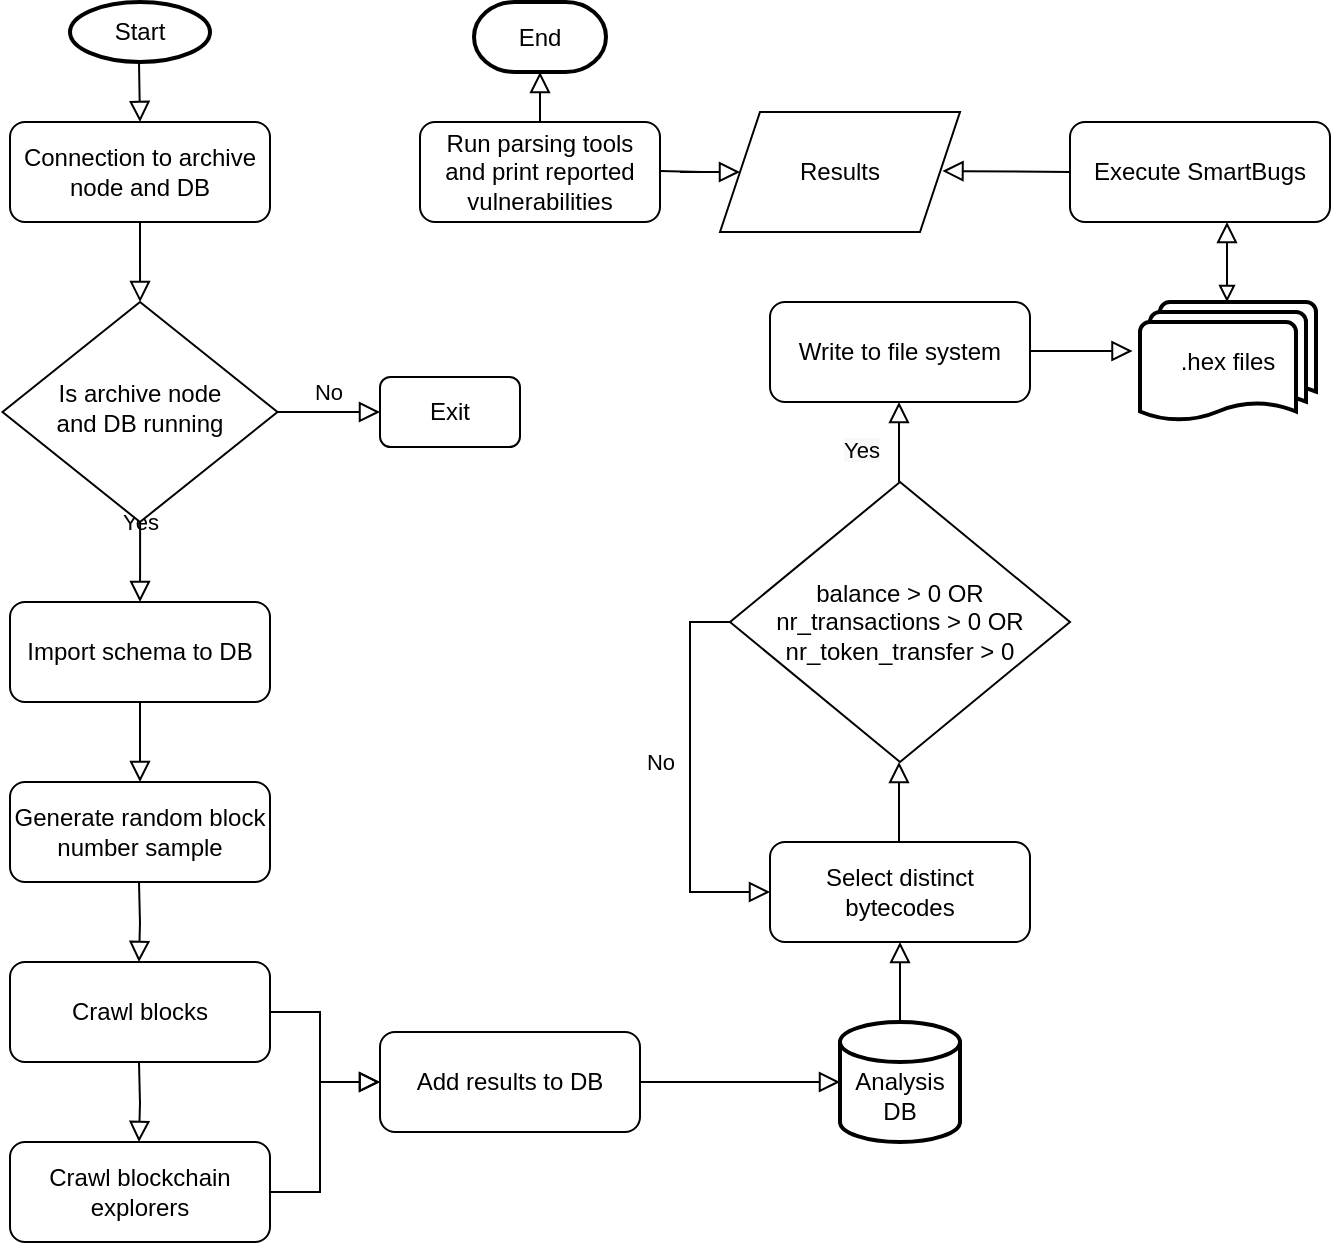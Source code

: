 <mxfile version="20.2.6" type="device"><diagram id="C5RBs43oDa-KdzZeNtuy" name="Page-1"><mxGraphModel dx="1018" dy="658" grid="1" gridSize="10" guides="1" tooltips="1" connect="1" arrows="1" fold="1" page="1" pageScale="1" pageWidth="827" pageHeight="1169" math="0" shadow="0"><root><mxCell id="WIyWlLk6GJQsqaUBKTNV-0"/><mxCell id="WIyWlLk6GJQsqaUBKTNV-1" parent="WIyWlLk6GJQsqaUBKTNV-0"/><mxCell id="WIyWlLk6GJQsqaUBKTNV-2" value="" style="rounded=0;html=1;jettySize=auto;orthogonalLoop=1;fontSize=11;endArrow=block;endFill=0;endSize=8;strokeWidth=1;shadow=0;labelBackgroundColor=none;edgeStyle=orthogonalEdgeStyle;" parent="WIyWlLk6GJQsqaUBKTNV-1" source="WIyWlLk6GJQsqaUBKTNV-3" target="WIyWlLk6GJQsqaUBKTNV-6" edge="1"><mxGeometry relative="1" as="geometry"/></mxCell><mxCell id="WIyWlLk6GJQsqaUBKTNV-3" value="Connection to archive node and DB" style="rounded=1;whiteSpace=wrap;html=1;fontSize=12;glass=0;strokeWidth=1;shadow=0;" parent="WIyWlLk6GJQsqaUBKTNV-1" vertex="1"><mxGeometry x="155" y="80" width="130" height="50" as="geometry"/></mxCell><mxCell id="WIyWlLk6GJQsqaUBKTNV-4" value="Yes" style="rounded=0;html=1;jettySize=auto;orthogonalLoop=1;fontSize=11;endArrow=block;endFill=0;endSize=8;strokeWidth=1;shadow=0;labelBackgroundColor=none;edgeStyle=orthogonalEdgeStyle;" parent="WIyWlLk6GJQsqaUBKTNV-1" source="WIyWlLk6GJQsqaUBKTNV-6" edge="1"><mxGeometry y="20" relative="1" as="geometry"><mxPoint as="offset"/><mxPoint x="220" y="320" as="targetPoint"/></mxGeometry></mxCell><mxCell id="WIyWlLk6GJQsqaUBKTNV-5" value="No" style="edgeStyle=orthogonalEdgeStyle;rounded=0;html=1;jettySize=auto;orthogonalLoop=1;fontSize=11;endArrow=block;endFill=0;endSize=8;strokeWidth=1;shadow=0;labelBackgroundColor=none;" parent="WIyWlLk6GJQsqaUBKTNV-1" source="WIyWlLk6GJQsqaUBKTNV-6" target="WIyWlLk6GJQsqaUBKTNV-7" edge="1"><mxGeometry y="10" relative="1" as="geometry"><mxPoint as="offset"/></mxGeometry></mxCell><mxCell id="WIyWlLk6GJQsqaUBKTNV-6" value="Is archive node &lt;br&gt;and DB running" style="rhombus;whiteSpace=wrap;html=1;shadow=0;fontFamily=Helvetica;fontSize=12;align=center;strokeWidth=1;spacing=6;spacingTop=-4;" parent="WIyWlLk6GJQsqaUBKTNV-1" vertex="1"><mxGeometry x="151.25" y="170" width="137.5" height="110" as="geometry"/></mxCell><mxCell id="WIyWlLk6GJQsqaUBKTNV-7" value="Exit" style="rounded=1;whiteSpace=wrap;html=1;fontSize=12;glass=0;strokeWidth=1;shadow=0;" parent="WIyWlLk6GJQsqaUBKTNV-1" vertex="1"><mxGeometry x="340" y="207.5" width="70" height="35" as="geometry"/></mxCell><mxCell id="NZ1DcmfOKmZIH-9AbydE-3" value="" style="rounded=0;html=1;jettySize=auto;orthogonalLoop=1;fontSize=11;endArrow=block;endFill=0;endSize=8;strokeWidth=1;shadow=0;labelBackgroundColor=none;edgeStyle=orthogonalEdgeStyle;" parent="WIyWlLk6GJQsqaUBKTNV-1" edge="1"><mxGeometry relative="1" as="geometry"><mxPoint x="219.5" y="50" as="sourcePoint"/><mxPoint x="220" y="80" as="targetPoint"/></mxGeometry></mxCell><mxCell id="NZ1DcmfOKmZIH-9AbydE-7" value="Import schema to DB" style="rounded=1;whiteSpace=wrap;html=1;fontSize=12;glass=0;strokeWidth=1;shadow=0;" parent="WIyWlLk6GJQsqaUBKTNV-1" vertex="1"><mxGeometry x="155" y="320" width="130" height="50" as="geometry"/></mxCell><mxCell id="NZ1DcmfOKmZIH-9AbydE-9" value="Generate random block number sample" style="rounded=1;whiteSpace=wrap;html=1;fontSize=12;glass=0;strokeWidth=1;shadow=0;" parent="WIyWlLk6GJQsqaUBKTNV-1" vertex="1"><mxGeometry x="155" y="410" width="130" height="50" as="geometry"/></mxCell><mxCell id="NZ1DcmfOKmZIH-9AbydE-10" value="" style="rounded=0;html=1;jettySize=auto;orthogonalLoop=1;fontSize=11;endArrow=block;endFill=0;endSize=8;strokeWidth=1;shadow=0;labelBackgroundColor=none;edgeStyle=orthogonalEdgeStyle;exitX=0.5;exitY=1;exitDx=0;exitDy=0;entryX=0.5;entryY=0;entryDx=0;entryDy=0;" parent="WIyWlLk6GJQsqaUBKTNV-1" source="NZ1DcmfOKmZIH-9AbydE-7" target="NZ1DcmfOKmZIH-9AbydE-9" edge="1"><mxGeometry relative="1" as="geometry"><mxPoint x="110" y="370" as="sourcePoint"/><mxPoint x="110.1" y="410.08" as="targetPoint"/></mxGeometry></mxCell><mxCell id="NZ1DcmfOKmZIH-9AbydE-12" value="" style="strokeWidth=2;html=1;shape=mxgraph.flowchart.start_1;whiteSpace=wrap;" parent="WIyWlLk6GJQsqaUBKTNV-1" vertex="1"><mxGeometry x="185" y="20" width="70" height="30" as="geometry"/></mxCell><mxCell id="NZ1DcmfOKmZIH-9AbydE-13" value="Start" style="text;html=1;strokeColor=none;fillColor=none;align=center;verticalAlign=middle;whiteSpace=wrap;rounded=0;" parent="WIyWlLk6GJQsqaUBKTNV-1" vertex="1"><mxGeometry x="190" y="20" width="60" height="30" as="geometry"/></mxCell><mxCell id="NZ1DcmfOKmZIH-9AbydE-16" value="Crawl blocks" style="rounded=1;whiteSpace=wrap;html=1;fontSize=12;glass=0;strokeWidth=1;shadow=0;" parent="WIyWlLk6GJQsqaUBKTNV-1" vertex="1"><mxGeometry x="155" y="500" width="130" height="50" as="geometry"/></mxCell><mxCell id="NZ1DcmfOKmZIH-9AbydE-17" value="" style="rounded=0;html=1;jettySize=auto;orthogonalLoop=1;fontSize=11;endArrow=block;endFill=0;endSize=8;strokeWidth=1;shadow=0;labelBackgroundColor=none;edgeStyle=orthogonalEdgeStyle;exitX=0.5;exitY=1;exitDx=0;exitDy=0;entryX=0.5;entryY=0;entryDx=0;entryDy=0;" parent="WIyWlLk6GJQsqaUBKTNV-1" edge="1"><mxGeometry relative="1" as="geometry"><mxPoint x="219.5" y="460" as="sourcePoint"/><mxPoint x="219.5" y="500" as="targetPoint"/></mxGeometry></mxCell><mxCell id="NZ1DcmfOKmZIH-9AbydE-19" value="&lt;br&gt;Analysis&lt;br&gt;DB" style="strokeWidth=2;html=1;shape=mxgraph.flowchart.database;whiteSpace=wrap;" parent="WIyWlLk6GJQsqaUBKTNV-1" vertex="1"><mxGeometry x="570" y="530" width="60" height="60" as="geometry"/></mxCell><mxCell id="NZ1DcmfOKmZIH-9AbydE-23" value="Add results to DB" style="rounded=1;whiteSpace=wrap;html=1;fontSize=12;glass=0;strokeWidth=1;shadow=0;" parent="WIyWlLk6GJQsqaUBKTNV-1" vertex="1"><mxGeometry x="340" y="535" width="130" height="50" as="geometry"/></mxCell><mxCell id="NZ1DcmfOKmZIH-9AbydE-24" value="" style="rounded=0;html=1;jettySize=auto;orthogonalLoop=1;fontSize=11;endArrow=block;endFill=0;endSize=8;strokeWidth=1;shadow=0;labelBackgroundColor=none;edgeStyle=orthogonalEdgeStyle;exitX=1;exitY=0.5;exitDx=0;exitDy=0;" parent="WIyWlLk6GJQsqaUBKTNV-1" source="NZ1DcmfOKmZIH-9AbydE-16" edge="1"><mxGeometry relative="1" as="geometry"><mxPoint x="320" y="500" as="sourcePoint"/><mxPoint x="340" y="560" as="targetPoint"/><Array as="points"><mxPoint x="310" y="525"/><mxPoint x="310" y="560"/></Array></mxGeometry></mxCell><mxCell id="NZ1DcmfOKmZIH-9AbydE-27" value="Crawl blockchain explorers" style="rounded=1;whiteSpace=wrap;html=1;fontSize=12;glass=0;strokeWidth=1;shadow=0;" parent="WIyWlLk6GJQsqaUBKTNV-1" vertex="1"><mxGeometry x="155" y="590" width="130" height="50" as="geometry"/></mxCell><mxCell id="NZ1DcmfOKmZIH-9AbydE-28" value="" style="rounded=0;html=1;jettySize=auto;orthogonalLoop=1;fontSize=11;endArrow=block;endFill=0;endSize=8;strokeWidth=1;shadow=0;labelBackgroundColor=none;edgeStyle=orthogonalEdgeStyle;exitX=0.5;exitY=1;exitDx=0;exitDy=0;entryX=0.5;entryY=0;entryDx=0;entryDy=0;" parent="WIyWlLk6GJQsqaUBKTNV-1" edge="1"><mxGeometry relative="1" as="geometry"><mxPoint x="219.5" y="550" as="sourcePoint"/><mxPoint x="219.5" y="590" as="targetPoint"/></mxGeometry></mxCell><mxCell id="NZ1DcmfOKmZIH-9AbydE-30" value="" style="rounded=0;html=1;jettySize=auto;orthogonalLoop=1;fontSize=11;endArrow=block;endFill=0;endSize=8;strokeWidth=1;shadow=0;labelBackgroundColor=none;edgeStyle=orthogonalEdgeStyle;exitX=1;exitY=0.5;exitDx=0;exitDy=0;" parent="WIyWlLk6GJQsqaUBKTNV-1" source="NZ1DcmfOKmZIH-9AbydE-27" edge="1"><mxGeometry relative="1" as="geometry"><mxPoint x="295" y="535" as="sourcePoint"/><mxPoint x="340" y="560" as="targetPoint"/><Array as="points"><mxPoint x="310" y="615"/><mxPoint x="310" y="560"/></Array></mxGeometry></mxCell><mxCell id="NZ1DcmfOKmZIH-9AbydE-31" value="" style="rounded=0;html=1;jettySize=auto;orthogonalLoop=1;fontSize=11;endArrow=block;endFill=0;endSize=8;strokeWidth=1;shadow=0;labelBackgroundColor=none;edgeStyle=orthogonalEdgeStyle;exitX=1;exitY=0.5;exitDx=0;exitDy=0;entryX=0;entryY=0.5;entryDx=0;entryDy=0;entryPerimeter=0;" parent="WIyWlLk6GJQsqaUBKTNV-1" source="NZ1DcmfOKmZIH-9AbydE-23" target="NZ1DcmfOKmZIH-9AbydE-19" edge="1"><mxGeometry relative="1" as="geometry"><mxPoint x="500" y="560" as="sourcePoint"/><mxPoint x="500" y="600" as="targetPoint"/></mxGeometry></mxCell><mxCell id="NZ1DcmfOKmZIH-9AbydE-32" value="Select distinct bytecodes" style="rounded=1;whiteSpace=wrap;html=1;fontSize=12;glass=0;strokeWidth=1;shadow=0;" parent="WIyWlLk6GJQsqaUBKTNV-1" vertex="1"><mxGeometry x="535" y="440" width="130" height="50" as="geometry"/></mxCell><mxCell id="NZ1DcmfOKmZIH-9AbydE-33" value="" style="rounded=0;html=1;jettySize=auto;orthogonalLoop=1;fontSize=11;endArrow=block;endFill=0;endSize=8;strokeWidth=1;shadow=0;labelBackgroundColor=none;edgeStyle=orthogonalEdgeStyle;exitX=0.5;exitY=0;exitDx=0;exitDy=0;entryX=0.5;entryY=1;entryDx=0;entryDy=0;exitPerimeter=0;" parent="WIyWlLk6GJQsqaUBKTNV-1" source="NZ1DcmfOKmZIH-9AbydE-19" target="NZ1DcmfOKmZIH-9AbydE-32" edge="1"><mxGeometry relative="1" as="geometry"><mxPoint x="510" y="505" as="sourcePoint"/><mxPoint x="510" y="545" as="targetPoint"/><Array as="points"><mxPoint x="600" y="490"/></Array></mxGeometry></mxCell><mxCell id="NZ1DcmfOKmZIH-9AbydE-34" value="balance &amp;gt; 0 OR&lt;br&gt;nr_transactions &amp;gt; 0 OR&lt;br&gt;nr_token_transfer &amp;gt; 0" style="rhombus;whiteSpace=wrap;html=1;verticalAlign=middle;" parent="WIyWlLk6GJQsqaUBKTNV-1" vertex="1"><mxGeometry x="515" y="260" width="170" height="140" as="geometry"/></mxCell><mxCell id="NZ1DcmfOKmZIH-9AbydE-35" value="" style="rounded=0;html=1;jettySize=auto;orthogonalLoop=1;fontSize=11;endArrow=block;endFill=0;endSize=8;strokeWidth=1;shadow=0;labelBackgroundColor=none;edgeStyle=orthogonalEdgeStyle;exitX=0.5;exitY=0;exitDx=0;exitDy=0;entryX=0.5;entryY=1;entryDx=0;entryDy=0;exitPerimeter=0;" parent="WIyWlLk6GJQsqaUBKTNV-1" edge="1"><mxGeometry relative="1" as="geometry"><mxPoint x="599.5" y="440" as="sourcePoint"/><mxPoint x="599.5" y="400" as="targetPoint"/><Array as="points"><mxPoint x="599.5" y="400"/></Array></mxGeometry></mxCell><mxCell id="NZ1DcmfOKmZIH-9AbydE-36" value="No" style="edgeStyle=orthogonalEdgeStyle;rounded=0;html=1;jettySize=auto;orthogonalLoop=1;fontSize=11;endArrow=block;endFill=0;endSize=8;strokeWidth=1;shadow=0;labelBackgroundColor=none;exitX=0;exitY=0.5;exitDx=0;exitDy=0;entryX=0;entryY=0.5;entryDx=0;entryDy=0;" parent="WIyWlLk6GJQsqaUBKTNV-1" source="NZ1DcmfOKmZIH-9AbydE-34" target="NZ1DcmfOKmZIH-9AbydE-32" edge="1"><mxGeometry x="-0.077" y="-15" relative="1" as="geometry"><mxPoint as="offset"/><mxPoint x="460" y="370" as="sourcePoint"/><mxPoint x="511.25" y="370" as="targetPoint"/></mxGeometry></mxCell><mxCell id="NZ1DcmfOKmZIH-9AbydE-38" value="" style="rounded=0;html=1;jettySize=auto;orthogonalLoop=1;fontSize=11;endArrow=block;endFill=0;endSize=8;strokeWidth=1;shadow=0;labelBackgroundColor=none;edgeStyle=orthogonalEdgeStyle;exitX=0.5;exitY=0;exitDx=0;exitDy=0;entryX=0.5;entryY=1;entryDx=0;entryDy=0;exitPerimeter=0;" parent="WIyWlLk6GJQsqaUBKTNV-1" edge="1"><mxGeometry relative="1" as="geometry"><mxPoint x="599.5" y="260" as="sourcePoint"/><mxPoint x="599.5" y="220" as="targetPoint"/><Array as="points"><mxPoint x="599.5" y="220"/></Array></mxGeometry></mxCell><mxCell id="NZ1DcmfOKmZIH-9AbydE-40" value="&lt;span style=&quot;color: rgb(0, 0, 0); font-family: Helvetica; font-size: 11px; font-style: normal; font-variant-ligatures: normal; font-variant-caps: normal; font-weight: 400; letter-spacing: normal; orphans: 2; text-align: center; text-indent: 0px; text-transform: none; widows: 2; word-spacing: 0px; -webkit-text-stroke-width: 0px; background-color: rgb(248, 249, 250); text-decoration-thickness: initial; text-decoration-style: initial; text-decoration-color: initial; float: none; display: inline !important;&quot;&gt;Yes&lt;/span&gt;" style="text;whiteSpace=wrap;html=1;" parent="WIyWlLk6GJQsqaUBKTNV-1" vertex="1"><mxGeometry x="570" y="230" width="20" height="30" as="geometry"/></mxCell><mxCell id="NZ1DcmfOKmZIH-9AbydE-41" value="Write to file system" style="rounded=1;whiteSpace=wrap;html=1;fontSize=12;glass=0;strokeWidth=1;shadow=0;" parent="WIyWlLk6GJQsqaUBKTNV-1" vertex="1"><mxGeometry x="535" y="170" width="130" height="50" as="geometry"/></mxCell><mxCell id="NZ1DcmfOKmZIH-9AbydE-44" value="" style="edgeStyle=orthogonalEdgeStyle;rounded=0;html=1;jettySize=auto;orthogonalLoop=1;fontSize=11;endArrow=block;endFill=0;endSize=8;strokeWidth=1;shadow=0;labelBackgroundColor=none;" parent="WIyWlLk6GJQsqaUBKTNV-1" edge="1"><mxGeometry y="10" relative="1" as="geometry"><mxPoint as="offset"/><mxPoint x="665" y="194.5" as="sourcePoint"/><mxPoint x="716.25" y="194.5" as="targetPoint"/></mxGeometry></mxCell><mxCell id="NZ1DcmfOKmZIH-9AbydE-45" value="Execute SmartBugs" style="rounded=1;whiteSpace=wrap;html=1;fontSize=12;glass=0;strokeWidth=1;shadow=0;" parent="WIyWlLk6GJQsqaUBKTNV-1" vertex="1"><mxGeometry x="685" y="80" width="130" height="50" as="geometry"/></mxCell><mxCell id="NZ1DcmfOKmZIH-9AbydE-46" value="" style="rounded=0;html=1;jettySize=auto;orthogonalLoop=1;fontSize=11;endArrow=block;endFill=0;endSize=8;strokeWidth=1;shadow=0;labelBackgroundColor=none;edgeStyle=orthogonalEdgeStyle;exitX=0.5;exitY=0;exitDx=0;exitDy=0;entryX=0.5;entryY=1;entryDx=0;entryDy=0;exitPerimeter=0;startArrow=block;startFill=0;" parent="WIyWlLk6GJQsqaUBKTNV-1" edge="1"><mxGeometry relative="1" as="geometry"><mxPoint x="763.5" y="170" as="sourcePoint"/><mxPoint x="763.5" y="130" as="targetPoint"/><Array as="points"><mxPoint x="763.5" y="130"/></Array></mxGeometry></mxCell><mxCell id="NZ1DcmfOKmZIH-9AbydE-47" value="" style="edgeStyle=orthogonalEdgeStyle;rounded=0;html=1;jettySize=auto;orthogonalLoop=1;fontSize=11;endArrow=block;endFill=0;endSize=8;strokeWidth=1;shadow=0;labelBackgroundColor=none;exitX=0;exitY=0.5;exitDx=0;exitDy=0;" parent="WIyWlLk6GJQsqaUBKTNV-1" source="NZ1DcmfOKmZIH-9AbydE-45" edge="1"><mxGeometry y="10" relative="1" as="geometry"><mxPoint as="offset"/><mxPoint x="570" y="104.5" as="sourcePoint"/><mxPoint x="621.25" y="104.5" as="targetPoint"/></mxGeometry></mxCell><mxCell id="NZ1DcmfOKmZIH-9AbydE-51" value="Run parsing tools&lt;br&gt;and print reported vulnerabilities" style="rounded=1;whiteSpace=wrap;html=1;fontSize=12;glass=0;strokeWidth=1;shadow=0;" parent="WIyWlLk6GJQsqaUBKTNV-1" vertex="1"><mxGeometry x="360" y="80" width="120" height="50" as="geometry"/></mxCell><mxCell id="NZ1DcmfOKmZIH-9AbydE-53" value="Results" style="shape=parallelogram;perimeter=parallelogramPerimeter;whiteSpace=wrap;html=1;fixedSize=1;" parent="WIyWlLk6GJQsqaUBKTNV-1" vertex="1"><mxGeometry x="510" y="75" width="120" height="60" as="geometry"/></mxCell><mxCell id="NZ1DcmfOKmZIH-9AbydE-54" value="" style="edgeStyle=orthogonalEdgeStyle;rounded=0;html=1;jettySize=auto;orthogonalLoop=1;fontSize=11;endArrow=block;endFill=0;endSize=8;strokeWidth=1;shadow=0;labelBackgroundColor=none;entryX=0;entryY=0.5;entryDx=0;entryDy=0;" parent="WIyWlLk6GJQsqaUBKTNV-1" target="NZ1DcmfOKmZIH-9AbydE-53" edge="1"><mxGeometry y="10" relative="1" as="geometry"><mxPoint as="offset"/><mxPoint x="480" y="104.5" as="sourcePoint"/><mxPoint x="531.25" y="104.5" as="targetPoint"/></mxGeometry></mxCell><mxCell id="NZ1DcmfOKmZIH-9AbydE-64" value=".hex files" style="strokeWidth=2;html=1;shape=mxgraph.flowchart.multi-document;whiteSpace=wrap;" parent="WIyWlLk6GJQsqaUBKTNV-1" vertex="1"><mxGeometry x="720" y="170" width="88" height="60" as="geometry"/></mxCell><mxCell id="NZ1DcmfOKmZIH-9AbydE-65" value="End" style="strokeWidth=2;html=1;shape=mxgraph.flowchart.terminator;whiteSpace=wrap;" parent="WIyWlLk6GJQsqaUBKTNV-1" vertex="1"><mxGeometry x="387" y="20" width="66" height="35" as="geometry"/></mxCell><mxCell id="NZ1DcmfOKmZIH-9AbydE-66" value="" style="edgeStyle=orthogonalEdgeStyle;rounded=0;html=1;jettySize=auto;orthogonalLoop=1;fontSize=11;endArrow=block;endFill=0;endSize=8;strokeWidth=1;shadow=0;labelBackgroundColor=none;exitX=0.5;exitY=0;exitDx=0;exitDy=0;entryX=0.5;entryY=1;entryDx=0;entryDy=0;entryPerimeter=0;" parent="WIyWlLk6GJQsqaUBKTNV-1" source="NZ1DcmfOKmZIH-9AbydE-51" target="NZ1DcmfOKmZIH-9AbydE-65" edge="1"><mxGeometry y="10" relative="1" as="geometry"><mxPoint as="offset"/><mxPoint x="360" y="35.5" as="sourcePoint"/><mxPoint x="296.25" y="35" as="targetPoint"/></mxGeometry></mxCell></root></mxGraphModel></diagram></mxfile>